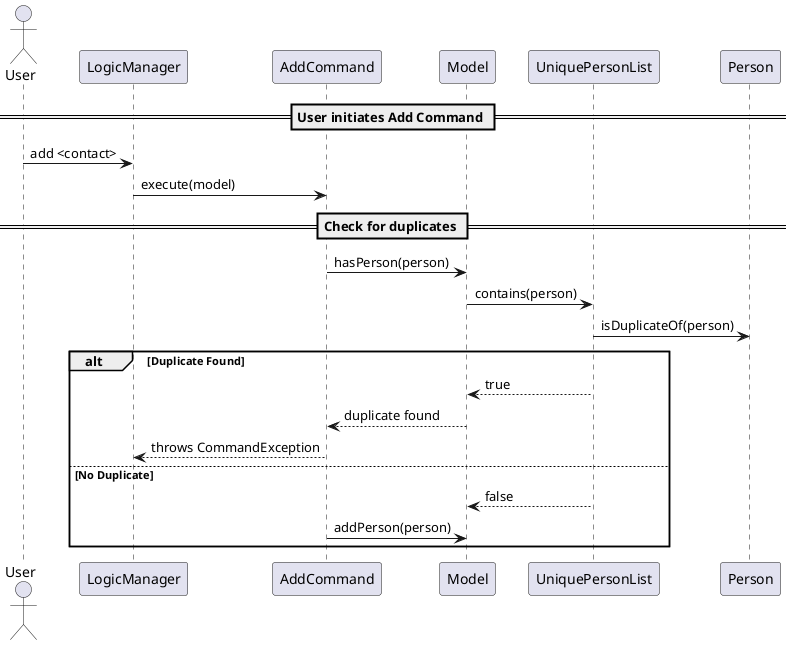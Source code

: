 @startuml
actor User
participant LogicManager
participant AddCommand
participant Model
participant UniquePersonList
participant Person

== User initiates Add Command ==
User -> LogicManager: add <contact>
LogicManager -> AddCommand: execute(model)

== Check for duplicates ==
AddCommand -> Model: hasPerson(person)
Model -> UniquePersonList: contains(person)
UniquePersonList -> Person: isDuplicateOf(person)

alt Duplicate Found
    UniquePersonList --> Model: true
    Model --> AddCommand: duplicate found
    AddCommand --> LogicManager: throws CommandException
else No Duplicate
    UniquePersonList --> Model: false
    AddCommand -> Model: addPerson(person)
end
@enduml
